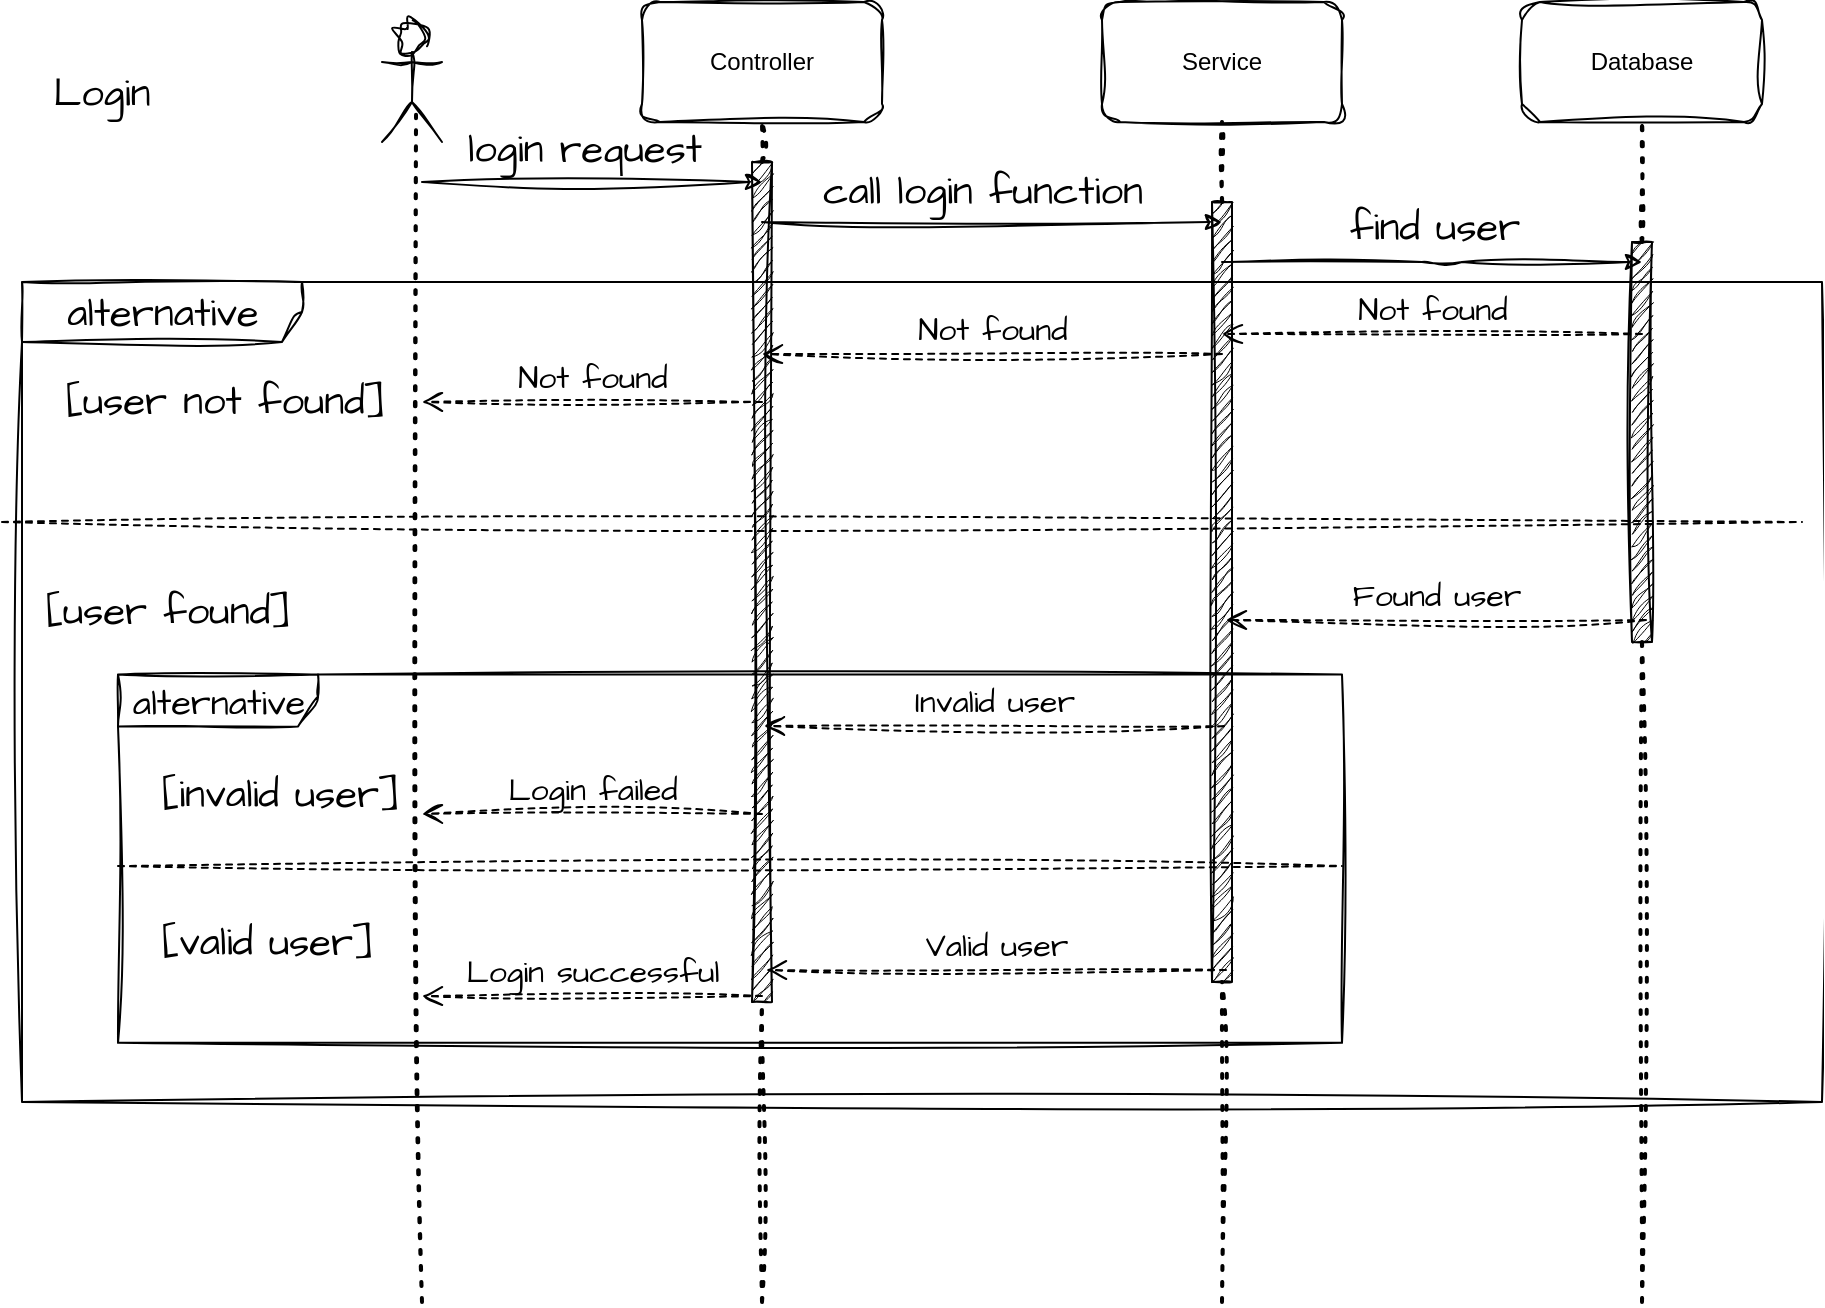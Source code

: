 <mxfile version="20.8.20" type="github">
  <diagram name="Trang-1" id="qwGFDeOK4QZIpYLI3crV">
    <mxGraphModel dx="1690" dy="573" grid="1" gridSize="10" guides="1" tooltips="1" connect="1" arrows="1" fold="1" page="0" pageScale="1" pageWidth="850" pageHeight="1100" math="0" shadow="0">
      <root>
        <mxCell id="0" />
        <mxCell id="1" parent="0" />
        <mxCell id="1ESy2Zf2ZcqCopH3Yhw8-1" value="" style="shape=umlActor;verticalLabelPosition=bottom;verticalAlign=top;html=1;labelBackgroundColor=none;rounded=1;sketch=1;curveFitting=1;jiggle=2;" parent="1" vertex="1">
          <mxGeometry x="20" y="120" width="30" height="60" as="geometry" />
        </mxCell>
        <mxCell id="1ESy2Zf2ZcqCopH3Yhw8-2" value="Controller" style="rounded=1;whiteSpace=wrap;html=1;labelBackgroundColor=none;sketch=1;curveFitting=1;jiggle=2;" parent="1" vertex="1">
          <mxGeometry x="150" y="110" width="120" height="60" as="geometry" />
        </mxCell>
        <mxCell id="1ESy2Zf2ZcqCopH3Yhw8-3" value="Service" style="rounded=1;whiteSpace=wrap;html=1;labelBackgroundColor=none;sketch=1;curveFitting=1;jiggle=2;" parent="1" vertex="1">
          <mxGeometry x="380" y="110" width="120" height="60" as="geometry" />
        </mxCell>
        <mxCell id="1ESy2Zf2ZcqCopH3Yhw8-4" value="Database" style="rounded=1;whiteSpace=wrap;html=1;labelBackgroundColor=none;sketch=1;curveFitting=1;jiggle=2;" parent="1" vertex="1">
          <mxGeometry x="590" y="110" width="120" height="60" as="geometry" />
        </mxCell>
        <mxCell id="1ESy2Zf2ZcqCopH3Yhw8-6" value="Login" style="text;html=1;strokeColor=none;fillColor=none;align=center;verticalAlign=middle;whiteSpace=wrap;rounded=0;fontSize=20;fontFamily=Architects Daughter;" parent="1" vertex="1">
          <mxGeometry x="-150" y="140" width="60" height="30" as="geometry" />
        </mxCell>
        <mxCell id="1ESy2Zf2ZcqCopH3Yhw8-9" value="" style="endArrow=none;dashed=1;html=1;dashPattern=1 3;strokeWidth=2;rounded=1;sketch=1;hachureGap=4;jiggle=2;curveFitting=1;fontFamily=Architects Daughter;fontSource=https%3A%2F%2Ffonts.googleapis.com%2Fcss%3Ffamily%3DArchitects%2BDaughter;fontSize=16;entryX=0.567;entryY=0.772;entryDx=0;entryDy=0;entryPerimeter=0;" parent="1" target="1ESy2Zf2ZcqCopH3Yhw8-1" edge="1">
          <mxGeometry width="50" height="50" relative="1" as="geometry">
            <mxPoint x="40" y="760" as="sourcePoint" />
            <mxPoint x="360" y="290" as="targetPoint" />
          </mxGeometry>
        </mxCell>
        <mxCell id="1ESy2Zf2ZcqCopH3Yhw8-10" value="" style="endArrow=none;dashed=1;html=1;dashPattern=1 3;strokeWidth=2;rounded=1;sketch=1;hachureGap=4;jiggle=2;curveFitting=1;fontFamily=Architects Daughter;fontSource=https%3A%2F%2Ffonts.googleapis.com%2Fcss%3Ffamily%3DArchitects%2BDaughter;fontSize=16;entryX=0.5;entryY=1;entryDx=0;entryDy=0;startArrow=none;" parent="1" target="1ESy2Zf2ZcqCopH3Yhw8-2" edge="1" source="TjOWpCfylQz2y79BWI_u-17">
          <mxGeometry width="50" height="50" relative="1" as="geometry">
            <mxPoint x="210" y="760" as="sourcePoint" />
            <mxPoint x="47" y="176" as="targetPoint" />
          </mxGeometry>
        </mxCell>
        <mxCell id="1ESy2Zf2ZcqCopH3Yhw8-11" value="" style="endArrow=none;dashed=1;html=1;dashPattern=1 3;strokeWidth=2;rounded=1;sketch=1;hachureGap=4;jiggle=2;curveFitting=1;fontFamily=Architects Daughter;fontSource=https%3A%2F%2Ffonts.googleapis.com%2Fcss%3Ffamily%3DArchitects%2BDaughter;fontSize=16;entryX=0.5;entryY=1;entryDx=0;entryDy=0;startArrow=none;" parent="1" target="1ESy2Zf2ZcqCopH3Yhw8-3" edge="1" source="TjOWpCfylQz2y79BWI_u-19">
          <mxGeometry width="50" height="50" relative="1" as="geometry">
            <mxPoint x="440" y="760" as="sourcePoint" />
            <mxPoint x="57" y="186" as="targetPoint" />
          </mxGeometry>
        </mxCell>
        <mxCell id="1ESy2Zf2ZcqCopH3Yhw8-12" value="" style="endArrow=none;dashed=1;html=1;dashPattern=1 3;strokeWidth=2;rounded=1;sketch=1;hachureGap=4;jiggle=2;curveFitting=1;fontFamily=Architects Daughter;fontSource=https%3A%2F%2Ffonts.googleapis.com%2Fcss%3Ffamily%3DArchitects%2BDaughter;fontSize=16;entryX=0.5;entryY=1;entryDx=0;entryDy=0;startArrow=none;" parent="1" target="1ESy2Zf2ZcqCopH3Yhw8-4" edge="1" source="TjOWpCfylQz2y79BWI_u-16">
          <mxGeometry width="50" height="50" relative="1" as="geometry">
            <mxPoint x="650" y="760" as="sourcePoint" />
            <mxPoint x="67" y="196" as="targetPoint" />
          </mxGeometry>
        </mxCell>
        <mxCell id="1ESy2Zf2ZcqCopH3Yhw8-13" value="" style="endArrow=classic;html=1;rounded=1;sketch=1;hachureGap=4;jiggle=2;curveFitting=1;fontFamily=Architects Daughter;fontSource=https%3A%2F%2Ffonts.googleapis.com%2Fcss%3Ffamily%3DArchitects%2BDaughter;fontSize=16;" parent="1" edge="1">
          <mxGeometry width="50" height="50" relative="1" as="geometry">
            <mxPoint x="40" y="200" as="sourcePoint" />
            <mxPoint x="210" y="200" as="targetPoint" />
          </mxGeometry>
        </mxCell>
        <mxCell id="1ESy2Zf2ZcqCopH3Yhw8-14" value="login request" style="edgeLabel;html=1;align=center;verticalAlign=middle;resizable=0;points=[];fontSize=20;fontFamily=Architects Daughter;" parent="1ESy2Zf2ZcqCopH3Yhw8-13" vertex="1" connectable="0">
          <mxGeometry x="-0.195" y="-5" relative="1" as="geometry">
            <mxPoint x="12" y="-22" as="offset" />
          </mxGeometry>
        </mxCell>
        <mxCell id="1ESy2Zf2ZcqCopH3Yhw8-15" value="" style="endArrow=classic;html=1;rounded=1;sketch=1;hachureGap=4;jiggle=2;curveFitting=1;fontFamily=Architects Daughter;fontSource=https%3A%2F%2Ffonts.googleapis.com%2Fcss%3Ffamily%3DArchitects%2BDaughter;fontSize=16;" parent="1" edge="1">
          <mxGeometry width="50" height="50" relative="1" as="geometry">
            <mxPoint x="210" y="220" as="sourcePoint" />
            <mxPoint x="440" y="220" as="targetPoint" />
          </mxGeometry>
        </mxCell>
        <mxCell id="1ESy2Zf2ZcqCopH3Yhw8-17" value="call login function" style="edgeLabel;html=1;align=center;verticalAlign=middle;resizable=0;points=[];fontSize=20;fontFamily=Architects Daughter;" parent="1ESy2Zf2ZcqCopH3Yhw8-15" vertex="1" connectable="0">
          <mxGeometry x="-0.127" y="1" relative="1" as="geometry">
            <mxPoint x="9" y="-15" as="offset" />
          </mxGeometry>
        </mxCell>
        <mxCell id="1ESy2Zf2ZcqCopH3Yhw8-16" value="" style="endArrow=classic;html=1;rounded=1;sketch=1;hachureGap=4;jiggle=2;curveFitting=1;fontFamily=Architects Daughter;fontSource=https%3A%2F%2Ffonts.googleapis.com%2Fcss%3Ffamily%3DArchitects%2BDaughter;fontSize=16;" parent="1" edge="1">
          <mxGeometry width="50" height="50" relative="1" as="geometry">
            <mxPoint x="440" y="240" as="sourcePoint" />
            <mxPoint x="650" y="240" as="targetPoint" />
            <Array as="points">
              <mxPoint x="550" y="240" />
            </Array>
          </mxGeometry>
        </mxCell>
        <mxCell id="1ESy2Zf2ZcqCopH3Yhw8-18" value="find user" style="edgeLabel;html=1;align=center;verticalAlign=middle;resizable=0;points=[];fontSize=20;fontFamily=Architects Daughter;" parent="1ESy2Zf2ZcqCopH3Yhw8-16" vertex="1" connectable="0">
          <mxGeometry x="-0.072" y="-3" relative="1" as="geometry">
            <mxPoint x="8" y="-21" as="offset" />
          </mxGeometry>
        </mxCell>
        <mxCell id="1ESy2Zf2ZcqCopH3Yhw8-20" value="Not found" style="endArrow=open;startArrow=none;endFill=0;startFill=0;endSize=8;html=1;verticalAlign=bottom;dashed=1;labelBackgroundColor=none;rounded=1;sketch=1;hachureGap=4;jiggle=2;curveFitting=1;fontFamily=Architects Daughter;fontSource=https%3A%2F%2Ffonts.googleapis.com%2Fcss%3Ffamily%3DArchitects%2BDaughter;fontSize=16;" parent="1" edge="1">
          <mxGeometry width="160" relative="1" as="geometry">
            <mxPoint x="650" y="276" as="sourcePoint" />
            <mxPoint x="440" y="276" as="targetPoint" />
            <mxPoint as="offset" />
          </mxGeometry>
        </mxCell>
        <mxCell id="TjOWpCfylQz2y79BWI_u-1" value="Not found" style="endArrow=open;startArrow=none;endFill=0;startFill=0;endSize=8;html=1;verticalAlign=bottom;dashed=1;labelBackgroundColor=none;rounded=1;sketch=1;hachureGap=4;jiggle=2;curveFitting=1;fontFamily=Architects Daughter;fontSource=https%3A%2F%2Ffonts.googleapis.com%2Fcss%3Ffamily%3DArchitects%2BDaughter;fontSize=16;" edge="1" parent="1">
          <mxGeometry width="160" relative="1" as="geometry">
            <mxPoint x="440" y="286" as="sourcePoint" />
            <mxPoint x="210" y="286" as="targetPoint" />
            <mxPoint as="offset" />
          </mxGeometry>
        </mxCell>
        <mxCell id="TjOWpCfylQz2y79BWI_u-2" value="Not found" style="endArrow=open;startArrow=none;endFill=0;startFill=0;endSize=8;html=1;verticalAlign=bottom;dashed=1;labelBackgroundColor=none;rounded=1;sketch=1;hachureGap=4;jiggle=2;curveFitting=1;fontFamily=Architects Daughter;fontSource=https%3A%2F%2Ffonts.googleapis.com%2Fcss%3Ffamily%3DArchitects%2BDaughter;fontSize=16;" edge="1" parent="1">
          <mxGeometry width="160" relative="1" as="geometry">
            <mxPoint x="210" y="310" as="sourcePoint" />
            <mxPoint x="40" y="310" as="targetPoint" />
            <mxPoint as="offset" />
          </mxGeometry>
        </mxCell>
        <mxCell id="TjOWpCfylQz2y79BWI_u-3" value="alternative" style="shape=umlFrame;tabWidth=110;tabHeight=30;tabPosition=left;html=1;boundedLbl=1;labelInHeader=1;width=140;height=30;sketch=1;hachureGap=4;jiggle=2;curveFitting=1;fontFamily=Architects Daughter;fontSource=https%3A%2F%2Ffonts.googleapis.com%2Fcss%3Ffamily%3DArchitects%2BDaughter;fontSize=20;" vertex="1" parent="1">
          <mxGeometry x="-160" y="250" width="900" height="410" as="geometry" />
        </mxCell>
        <mxCell id="TjOWpCfylQz2y79BWI_u-4" value="[user not found]" style="text;fontSize=20;fontFamily=Architects Daughter;" vertex="1" parent="TjOWpCfylQz2y79BWI_u-3">
          <mxGeometry width="100" height="20" relative="1" as="geometry">
            <mxPoint x="20" y="40" as="offset" />
          </mxGeometry>
        </mxCell>
        <mxCell id="TjOWpCfylQz2y79BWI_u-5" value="[user found]" style="line;strokeWidth=1;dashed=1;labelPosition=center;verticalLabelPosition=bottom;align=left;verticalAlign=top;spacingLeft=20;spacingTop=15;sketch=1;hachureGap=4;jiggle=2;curveFitting=1;fontFamily=Architects Daughter;fontSource=https%3A%2F%2Ffonts.googleapis.com%2Fcss%3Ffamily%3DArchitects%2BDaughter;fontSize=20;" vertex="1" parent="TjOWpCfylQz2y79BWI_u-3">
          <mxGeometry x="-10" y="110" width="900" height="20" as="geometry" />
        </mxCell>
        <mxCell id="TjOWpCfylQz2y79BWI_u-10" value="&lt;font style=&quot;font-size: 18px;&quot;&gt;alternative&lt;/font&gt;" style="shape=umlFrame;tabWidth=110;tabHeight=30;tabPosition=left;html=1;boundedLbl=1;labelInHeader=1;width=100;height=26;sketch=1;hachureGap=4;jiggle=2;curveFitting=1;fontFamily=Architects Daughter;fontSource=https%3A%2F%2Ffonts.googleapis.com%2Fcss%3Ffamily%3DArchitects%2BDaughter;fontSize=20;" vertex="1" parent="TjOWpCfylQz2y79BWI_u-3">
          <mxGeometry x="48" y="196.28" width="612" height="184.15" as="geometry" />
        </mxCell>
        <mxCell id="TjOWpCfylQz2y79BWI_u-11" value="[invalid user]" style="text;fontSize=20;fontFamily=Architects Daughter;" vertex="1" parent="TjOWpCfylQz2y79BWI_u-10">
          <mxGeometry width="100" height="20" relative="1" as="geometry">
            <mxPoint x="20" y="40" as="offset" />
          </mxGeometry>
        </mxCell>
        <mxCell id="TjOWpCfylQz2y79BWI_u-12" value="[valid user]" style="line;strokeWidth=1;dashed=1;labelPosition=center;verticalLabelPosition=bottom;align=left;verticalAlign=top;spacingLeft=20;spacingTop=15;sketch=1;hachureGap=4;jiggle=2;curveFitting=1;fontFamily=Architects Daughter;fontSource=https%3A%2F%2Ffonts.googleapis.com%2Fcss%3Ffamily%3DArchitects%2BDaughter;fontSize=20;" vertex="1" parent="TjOWpCfylQz2y79BWI_u-10">
          <mxGeometry y="92.075" width="612" height="7.366" as="geometry" />
        </mxCell>
        <mxCell id="TjOWpCfylQz2y79BWI_u-7" value="Found user" style="endArrow=open;startArrow=none;endFill=0;startFill=0;endSize=8;html=1;verticalAlign=bottom;dashed=1;labelBackgroundColor=none;rounded=1;sketch=1;hachureGap=4;jiggle=2;curveFitting=1;fontFamily=Architects Daughter;fontSource=https%3A%2F%2Ffonts.googleapis.com%2Fcss%3Ffamily%3DArchitects%2BDaughter;fontSize=16;" edge="1" parent="1">
          <mxGeometry width="160" relative="1" as="geometry">
            <mxPoint x="652" y="419" as="sourcePoint" />
            <mxPoint x="442" y="419" as="targetPoint" />
            <mxPoint as="offset" />
          </mxGeometry>
        </mxCell>
        <mxCell id="TjOWpCfylQz2y79BWI_u-8" value="Invalid user" style="endArrow=open;startArrow=none;endFill=0;startFill=0;endSize=8;html=1;verticalAlign=bottom;dashed=1;labelBackgroundColor=none;rounded=1;sketch=1;hachureGap=4;jiggle=2;curveFitting=1;fontFamily=Architects Daughter;fontSource=https%3A%2F%2Ffonts.googleapis.com%2Fcss%3Ffamily%3DArchitects%2BDaughter;fontSize=16;" edge="1" parent="1">
          <mxGeometry width="160" relative="1" as="geometry">
            <mxPoint x="441" y="472" as="sourcePoint" />
            <mxPoint x="211" y="472" as="targetPoint" />
            <mxPoint as="offset" />
          </mxGeometry>
        </mxCell>
        <mxCell id="TjOWpCfylQz2y79BWI_u-9" value="Login failed" style="endArrow=open;startArrow=none;endFill=0;startFill=0;endSize=8;html=1;verticalAlign=bottom;dashed=1;labelBackgroundColor=none;rounded=1;sketch=1;hachureGap=4;jiggle=2;curveFitting=1;fontFamily=Architects Daughter;fontSource=https%3A%2F%2Ffonts.googleapis.com%2Fcss%3Ffamily%3DArchitects%2BDaughter;fontSize=16;" edge="1" parent="1">
          <mxGeometry width="160" relative="1" as="geometry">
            <mxPoint x="210" y="516" as="sourcePoint" />
            <mxPoint x="40" y="516" as="targetPoint" />
            <mxPoint as="offset" />
          </mxGeometry>
        </mxCell>
        <mxCell id="TjOWpCfylQz2y79BWI_u-13" value="Valid user" style="endArrow=open;startArrow=none;endFill=0;startFill=0;endSize=8;html=1;verticalAlign=bottom;dashed=1;labelBackgroundColor=none;rounded=1;sketch=1;hachureGap=4;jiggle=2;curveFitting=1;fontFamily=Architects Daughter;fontSource=https%3A%2F%2Ffonts.googleapis.com%2Fcss%3Ffamily%3DArchitects%2BDaughter;fontSize=16;" edge="1" parent="1">
          <mxGeometry width="160" relative="1" as="geometry">
            <mxPoint x="442" y="594" as="sourcePoint" />
            <mxPoint x="212" y="594" as="targetPoint" />
            <mxPoint as="offset" />
          </mxGeometry>
        </mxCell>
        <mxCell id="TjOWpCfylQz2y79BWI_u-14" value="Login successful" style="endArrow=open;startArrow=none;endFill=0;startFill=0;endSize=8;html=1;verticalAlign=bottom;dashed=1;labelBackgroundColor=none;rounded=1;sketch=1;hachureGap=4;jiggle=2;curveFitting=1;fontFamily=Architects Daughter;fontSource=https%3A%2F%2Ffonts.googleapis.com%2Fcss%3Ffamily%3DArchitects%2BDaughter;fontSize=16;" edge="1" parent="1">
          <mxGeometry width="160" relative="1" as="geometry">
            <mxPoint x="210" y="607" as="sourcePoint" />
            <mxPoint x="40" y="607" as="targetPoint" />
            <mxPoint as="offset" />
          </mxGeometry>
        </mxCell>
        <mxCell id="TjOWpCfylQz2y79BWI_u-18" value="" style="endArrow=none;dashed=1;html=1;dashPattern=1 3;strokeWidth=2;rounded=1;sketch=1;hachureGap=4;jiggle=2;curveFitting=1;fontFamily=Architects Daughter;fontSource=https%3A%2F%2Ffonts.googleapis.com%2Fcss%3Ffamily%3DArchitects%2BDaughter;fontSize=16;entryX=0.5;entryY=1;entryDx=0;entryDy=0;" edge="1" parent="1" target="TjOWpCfylQz2y79BWI_u-17">
          <mxGeometry width="50" height="50" relative="1" as="geometry">
            <mxPoint x="210" y="760" as="sourcePoint" />
            <mxPoint x="210" y="170" as="targetPoint" />
          </mxGeometry>
        </mxCell>
        <mxCell id="TjOWpCfylQz2y79BWI_u-17" value="" style="html=1;points=[];perimeter=orthogonalPerimeter;fillColor=strokeColor;sketch=1;hachureGap=4;jiggle=2;curveFitting=1;fontFamily=Architects Daughter;fontSource=https%3A%2F%2Ffonts.googleapis.com%2Fcss%3Ffamily%3DArchitects%2BDaughter;fontSize=18;" vertex="1" parent="1">
          <mxGeometry x="205" y="190" width="10" height="420" as="geometry" />
        </mxCell>
        <mxCell id="TjOWpCfylQz2y79BWI_u-20" value="" style="endArrow=none;dashed=1;html=1;dashPattern=1 3;strokeWidth=2;rounded=1;sketch=1;hachureGap=4;jiggle=2;curveFitting=1;fontFamily=Architects Daughter;fontSource=https%3A%2F%2Ffonts.googleapis.com%2Fcss%3Ffamily%3DArchitects%2BDaughter;fontSize=16;entryX=0.5;entryY=1;entryDx=0;entryDy=0;" edge="1" parent="1" target="TjOWpCfylQz2y79BWI_u-19">
          <mxGeometry width="50" height="50" relative="1" as="geometry">
            <mxPoint x="440" y="760" as="sourcePoint" />
            <mxPoint x="440" y="170" as="targetPoint" />
          </mxGeometry>
        </mxCell>
        <mxCell id="TjOWpCfylQz2y79BWI_u-19" value="" style="html=1;points=[];perimeter=orthogonalPerimeter;fillColor=strokeColor;sketch=1;hachureGap=4;jiggle=2;curveFitting=1;fontFamily=Architects Daughter;fontSource=https%3A%2F%2Ffonts.googleapis.com%2Fcss%3Ffamily%3DArchitects%2BDaughter;fontSize=18;" vertex="1" parent="1">
          <mxGeometry x="435" y="210" width="10" height="390" as="geometry" />
        </mxCell>
        <mxCell id="TjOWpCfylQz2y79BWI_u-22" value="" style="endArrow=none;dashed=1;html=1;dashPattern=1 3;strokeWidth=2;rounded=1;sketch=1;hachureGap=4;jiggle=2;curveFitting=1;fontFamily=Architects Daughter;fontSource=https%3A%2F%2Ffonts.googleapis.com%2Fcss%3Ffamily%3DArchitects%2BDaughter;fontSize=16;entryX=0.5;entryY=1;entryDx=0;entryDy=0;" edge="1" parent="1" target="TjOWpCfylQz2y79BWI_u-16">
          <mxGeometry width="50" height="50" relative="1" as="geometry">
            <mxPoint x="650" y="760" as="sourcePoint" />
            <mxPoint x="650" y="170" as="targetPoint" />
          </mxGeometry>
        </mxCell>
        <mxCell id="TjOWpCfylQz2y79BWI_u-16" value="" style="html=1;points=[];perimeter=orthogonalPerimeter;fillColor=strokeColor;sketch=1;hachureGap=4;jiggle=2;curveFitting=1;fontFamily=Architects Daughter;fontSource=https%3A%2F%2Ffonts.googleapis.com%2Fcss%3Ffamily%3DArchitects%2BDaughter;fontSize=18;" vertex="1" parent="1">
          <mxGeometry x="645" y="230" width="10" height="200" as="geometry" />
        </mxCell>
      </root>
    </mxGraphModel>
  </diagram>
</mxfile>
